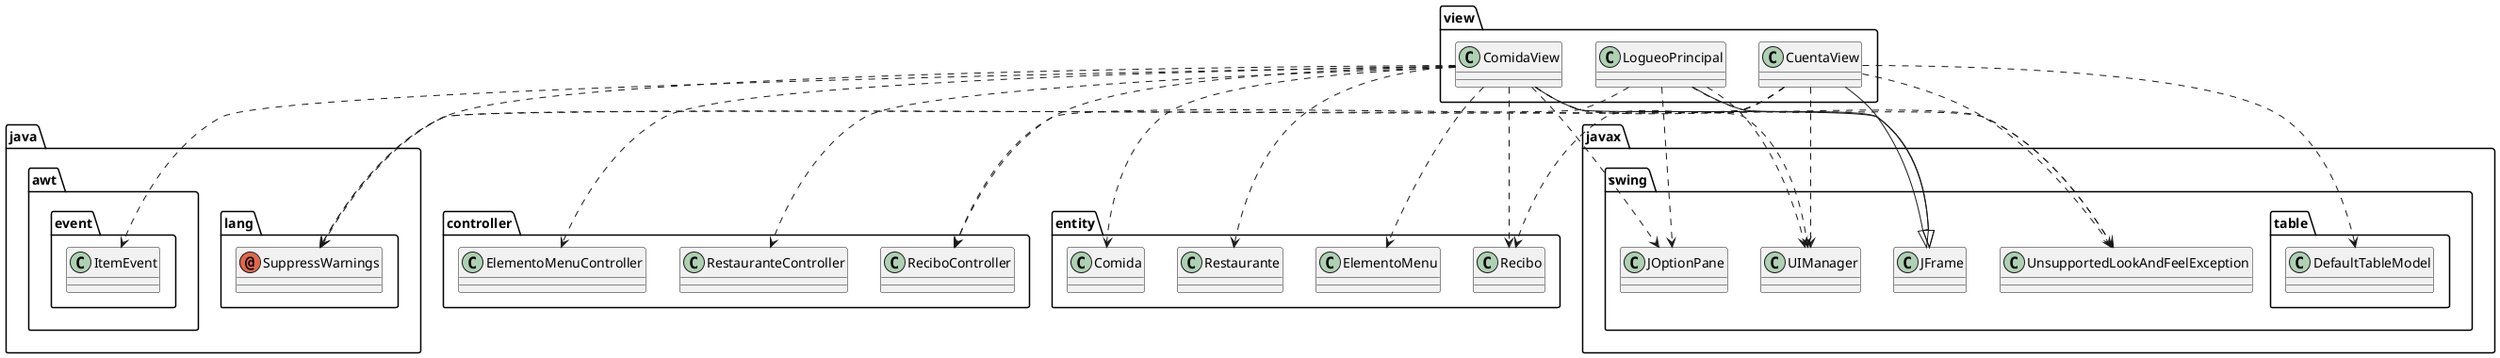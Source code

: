 @startuml
annotation java.lang.SuppressWarnings
class controller.ElementoMenuController
class controller.ReciboController
class controller.RestauranteController
class entity.Comida
class entity.ElementoMenu
class entity.Recibo
class entity.Restaurante
class java.awt.event.ItemEvent
class javax.swing.JFrame
class javax.swing.JOptionPane
class javax.swing.UIManager
class javax.swing.UnsupportedLookAndFeelException
class javax.swing.table.DefaultTableModel
class view.ComidaView
class view.CuentaView
class view.LogueoPrincipal
view.ComidaView ..> java.lang.SuppressWarnings
view.ComidaView ..> controller.ElementoMenuController
view.ComidaView ..> controller.ReciboController
view.ComidaView ..> controller.RestauranteController
view.ComidaView ..> entity.Comida
view.ComidaView ..> entity.ElementoMenu
view.ComidaView ..> entity.Recibo
view.ComidaView ..> entity.Restaurante
view.ComidaView ..> java.awt.event.ItemEvent
view.ComidaView --|> javax.swing.JFrame
view.ComidaView ..> javax.swing.JOptionPane
view.ComidaView ..> javax.swing.UIManager
view.ComidaView ..> javax.swing.UnsupportedLookAndFeelException
view.CuentaView ..> java.lang.SuppressWarnings
view.CuentaView ..> controller.ReciboController
view.CuentaView ..> entity.Recibo
view.CuentaView --|> javax.swing.JFrame
view.CuentaView ..> javax.swing.UIManager
view.CuentaView ..> javax.swing.UnsupportedLookAndFeelException
view.CuentaView ..> javax.swing.table.DefaultTableModel
view.LogueoPrincipal ..> java.lang.SuppressWarnings
view.LogueoPrincipal --|> javax.swing.JFrame
view.LogueoPrincipal ..> javax.swing.JOptionPane
view.LogueoPrincipal ..> javax.swing.UIManager
view.LogueoPrincipal ..> javax.swing.UnsupportedLookAndFeelException
@enduml